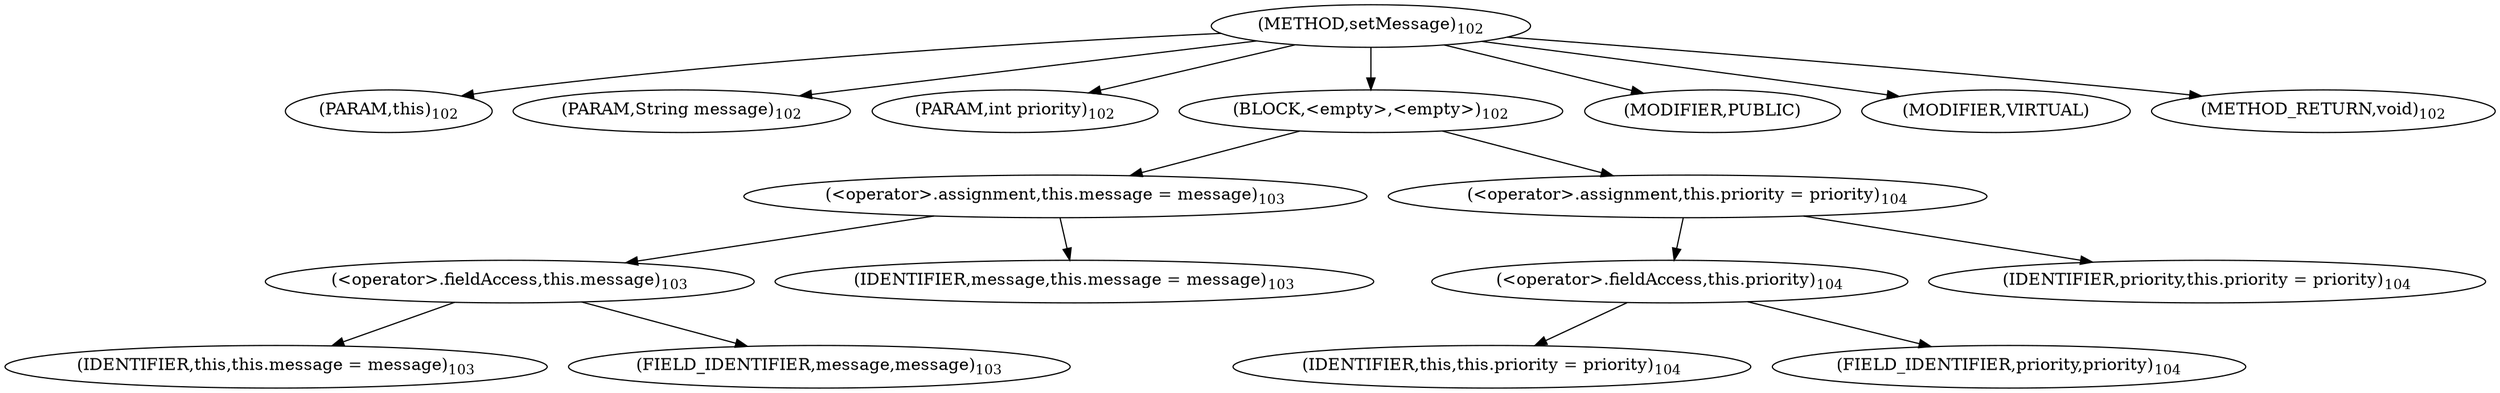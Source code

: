 digraph "setMessage" {  
"131" [label = <(METHOD,setMessage)<SUB>102</SUB>> ]
"19" [label = <(PARAM,this)<SUB>102</SUB>> ]
"132" [label = <(PARAM,String message)<SUB>102</SUB>> ]
"133" [label = <(PARAM,int priority)<SUB>102</SUB>> ]
"134" [label = <(BLOCK,&lt;empty&gt;,&lt;empty&gt;)<SUB>102</SUB>> ]
"135" [label = <(&lt;operator&gt;.assignment,this.message = message)<SUB>103</SUB>> ]
"136" [label = <(&lt;operator&gt;.fieldAccess,this.message)<SUB>103</SUB>> ]
"18" [label = <(IDENTIFIER,this,this.message = message)<SUB>103</SUB>> ]
"137" [label = <(FIELD_IDENTIFIER,message,message)<SUB>103</SUB>> ]
"138" [label = <(IDENTIFIER,message,this.message = message)<SUB>103</SUB>> ]
"139" [label = <(&lt;operator&gt;.assignment,this.priority = priority)<SUB>104</SUB>> ]
"140" [label = <(&lt;operator&gt;.fieldAccess,this.priority)<SUB>104</SUB>> ]
"20" [label = <(IDENTIFIER,this,this.priority = priority)<SUB>104</SUB>> ]
"141" [label = <(FIELD_IDENTIFIER,priority,priority)<SUB>104</SUB>> ]
"142" [label = <(IDENTIFIER,priority,this.priority = priority)<SUB>104</SUB>> ]
"143" [label = <(MODIFIER,PUBLIC)> ]
"144" [label = <(MODIFIER,VIRTUAL)> ]
"145" [label = <(METHOD_RETURN,void)<SUB>102</SUB>> ]
  "131" -> "19" 
  "131" -> "132" 
  "131" -> "133" 
  "131" -> "134" 
  "131" -> "143" 
  "131" -> "144" 
  "131" -> "145" 
  "134" -> "135" 
  "134" -> "139" 
  "135" -> "136" 
  "135" -> "138" 
  "136" -> "18" 
  "136" -> "137" 
  "139" -> "140" 
  "139" -> "142" 
  "140" -> "20" 
  "140" -> "141" 
}
